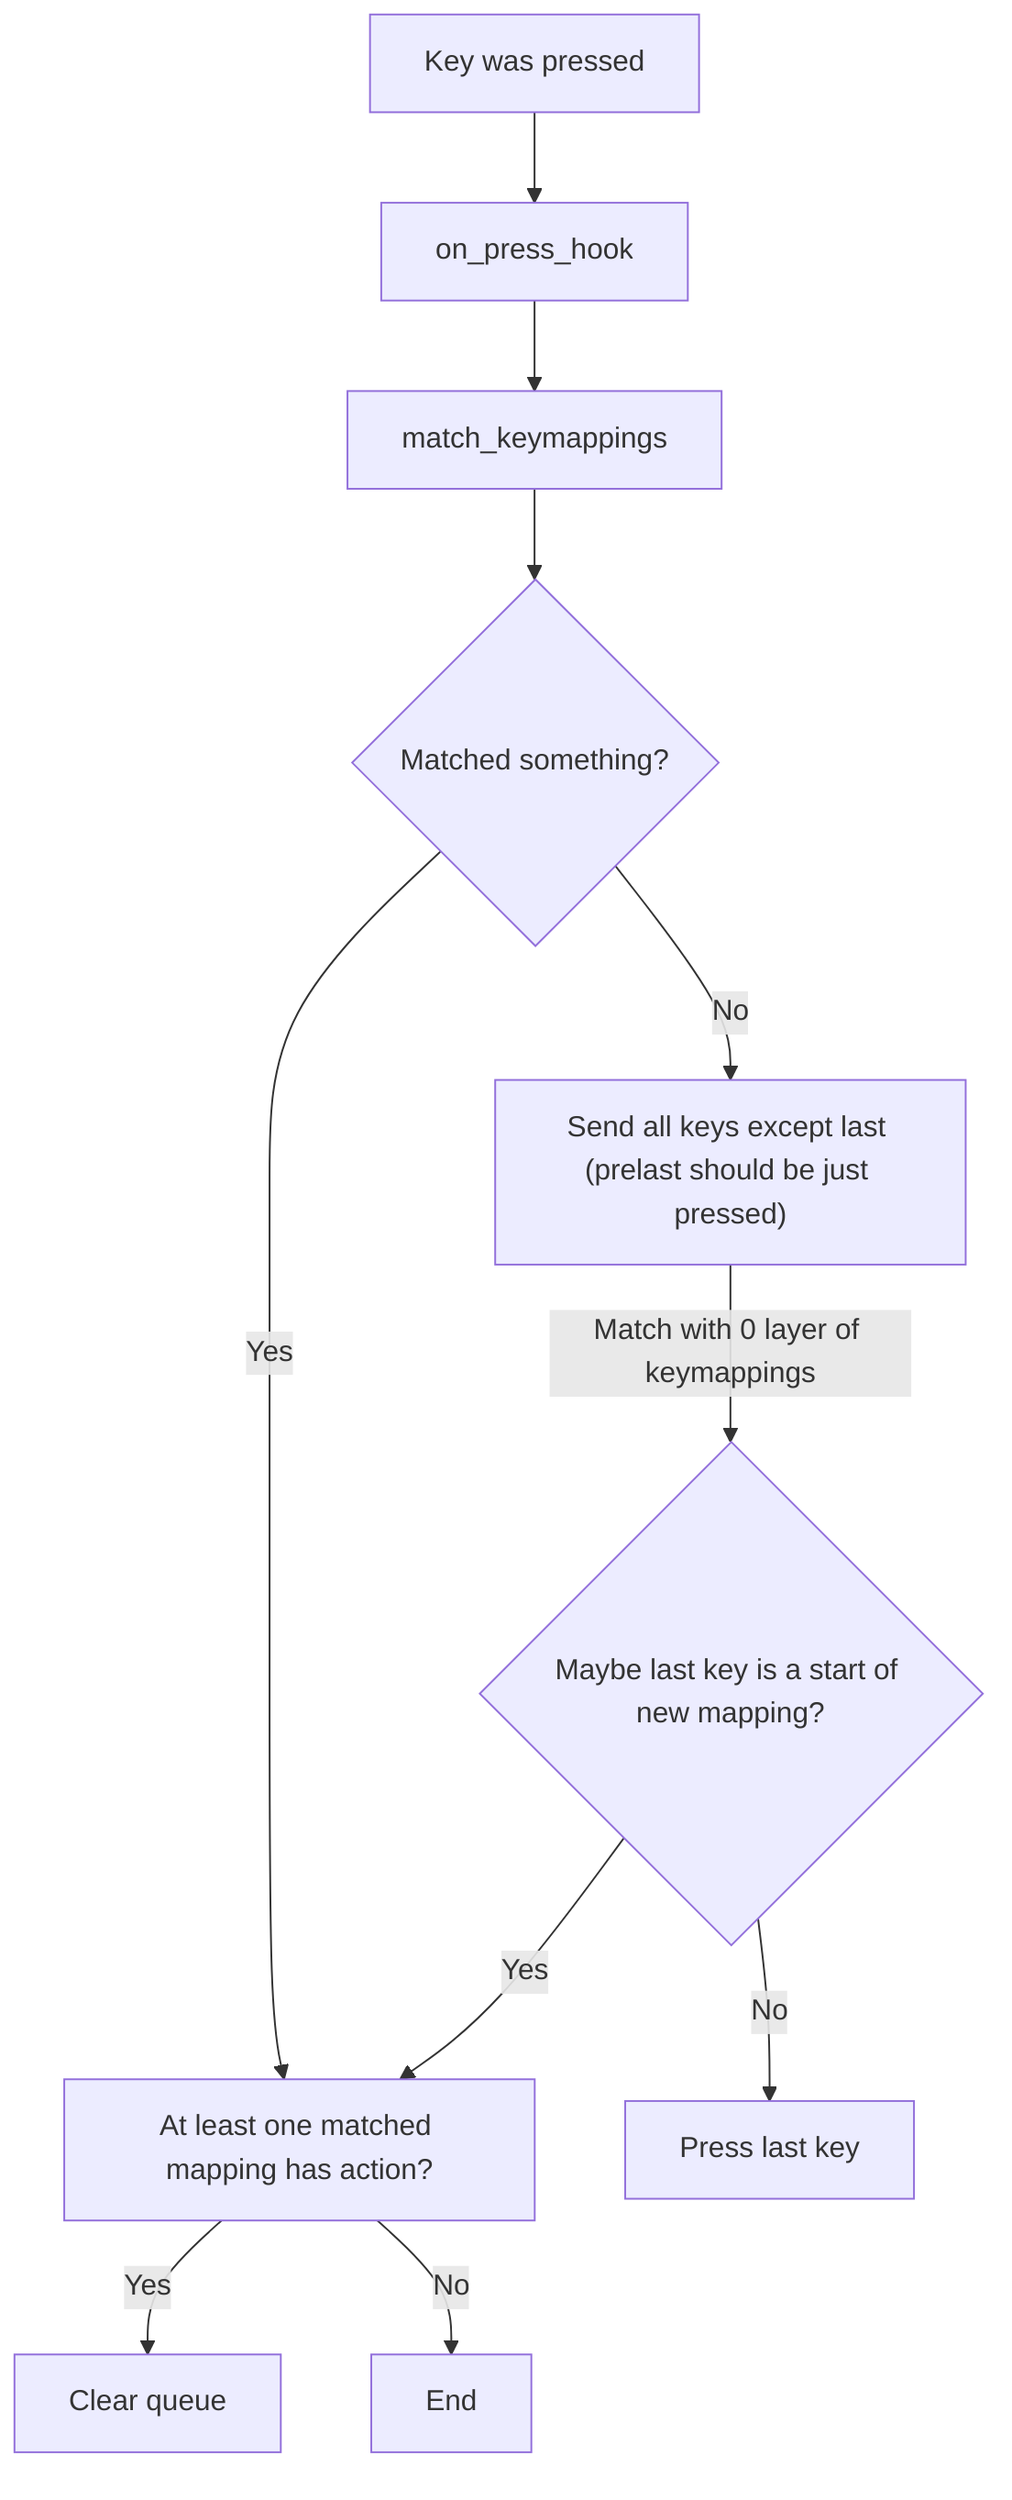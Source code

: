flowchart TB
A[Key was pressed] --> on_press_hook --> B[match_keymappings]
B --> C{Matched something?}

C -->|Yes| Success[At least one matched mapping has action?]
C -->|No| Send["Send all keys except last (prelast should be just pressed)"]-- Match with 0 layer of keymappings--> Failure{Maybe last key is a start of new mapping?}

Success --> |Yes| Actionable[Clear queue]
Success --> |No| NonActionable[End]

Failure -->|Yes| Success
Failure -->|No| TotalFailure[Press last key]